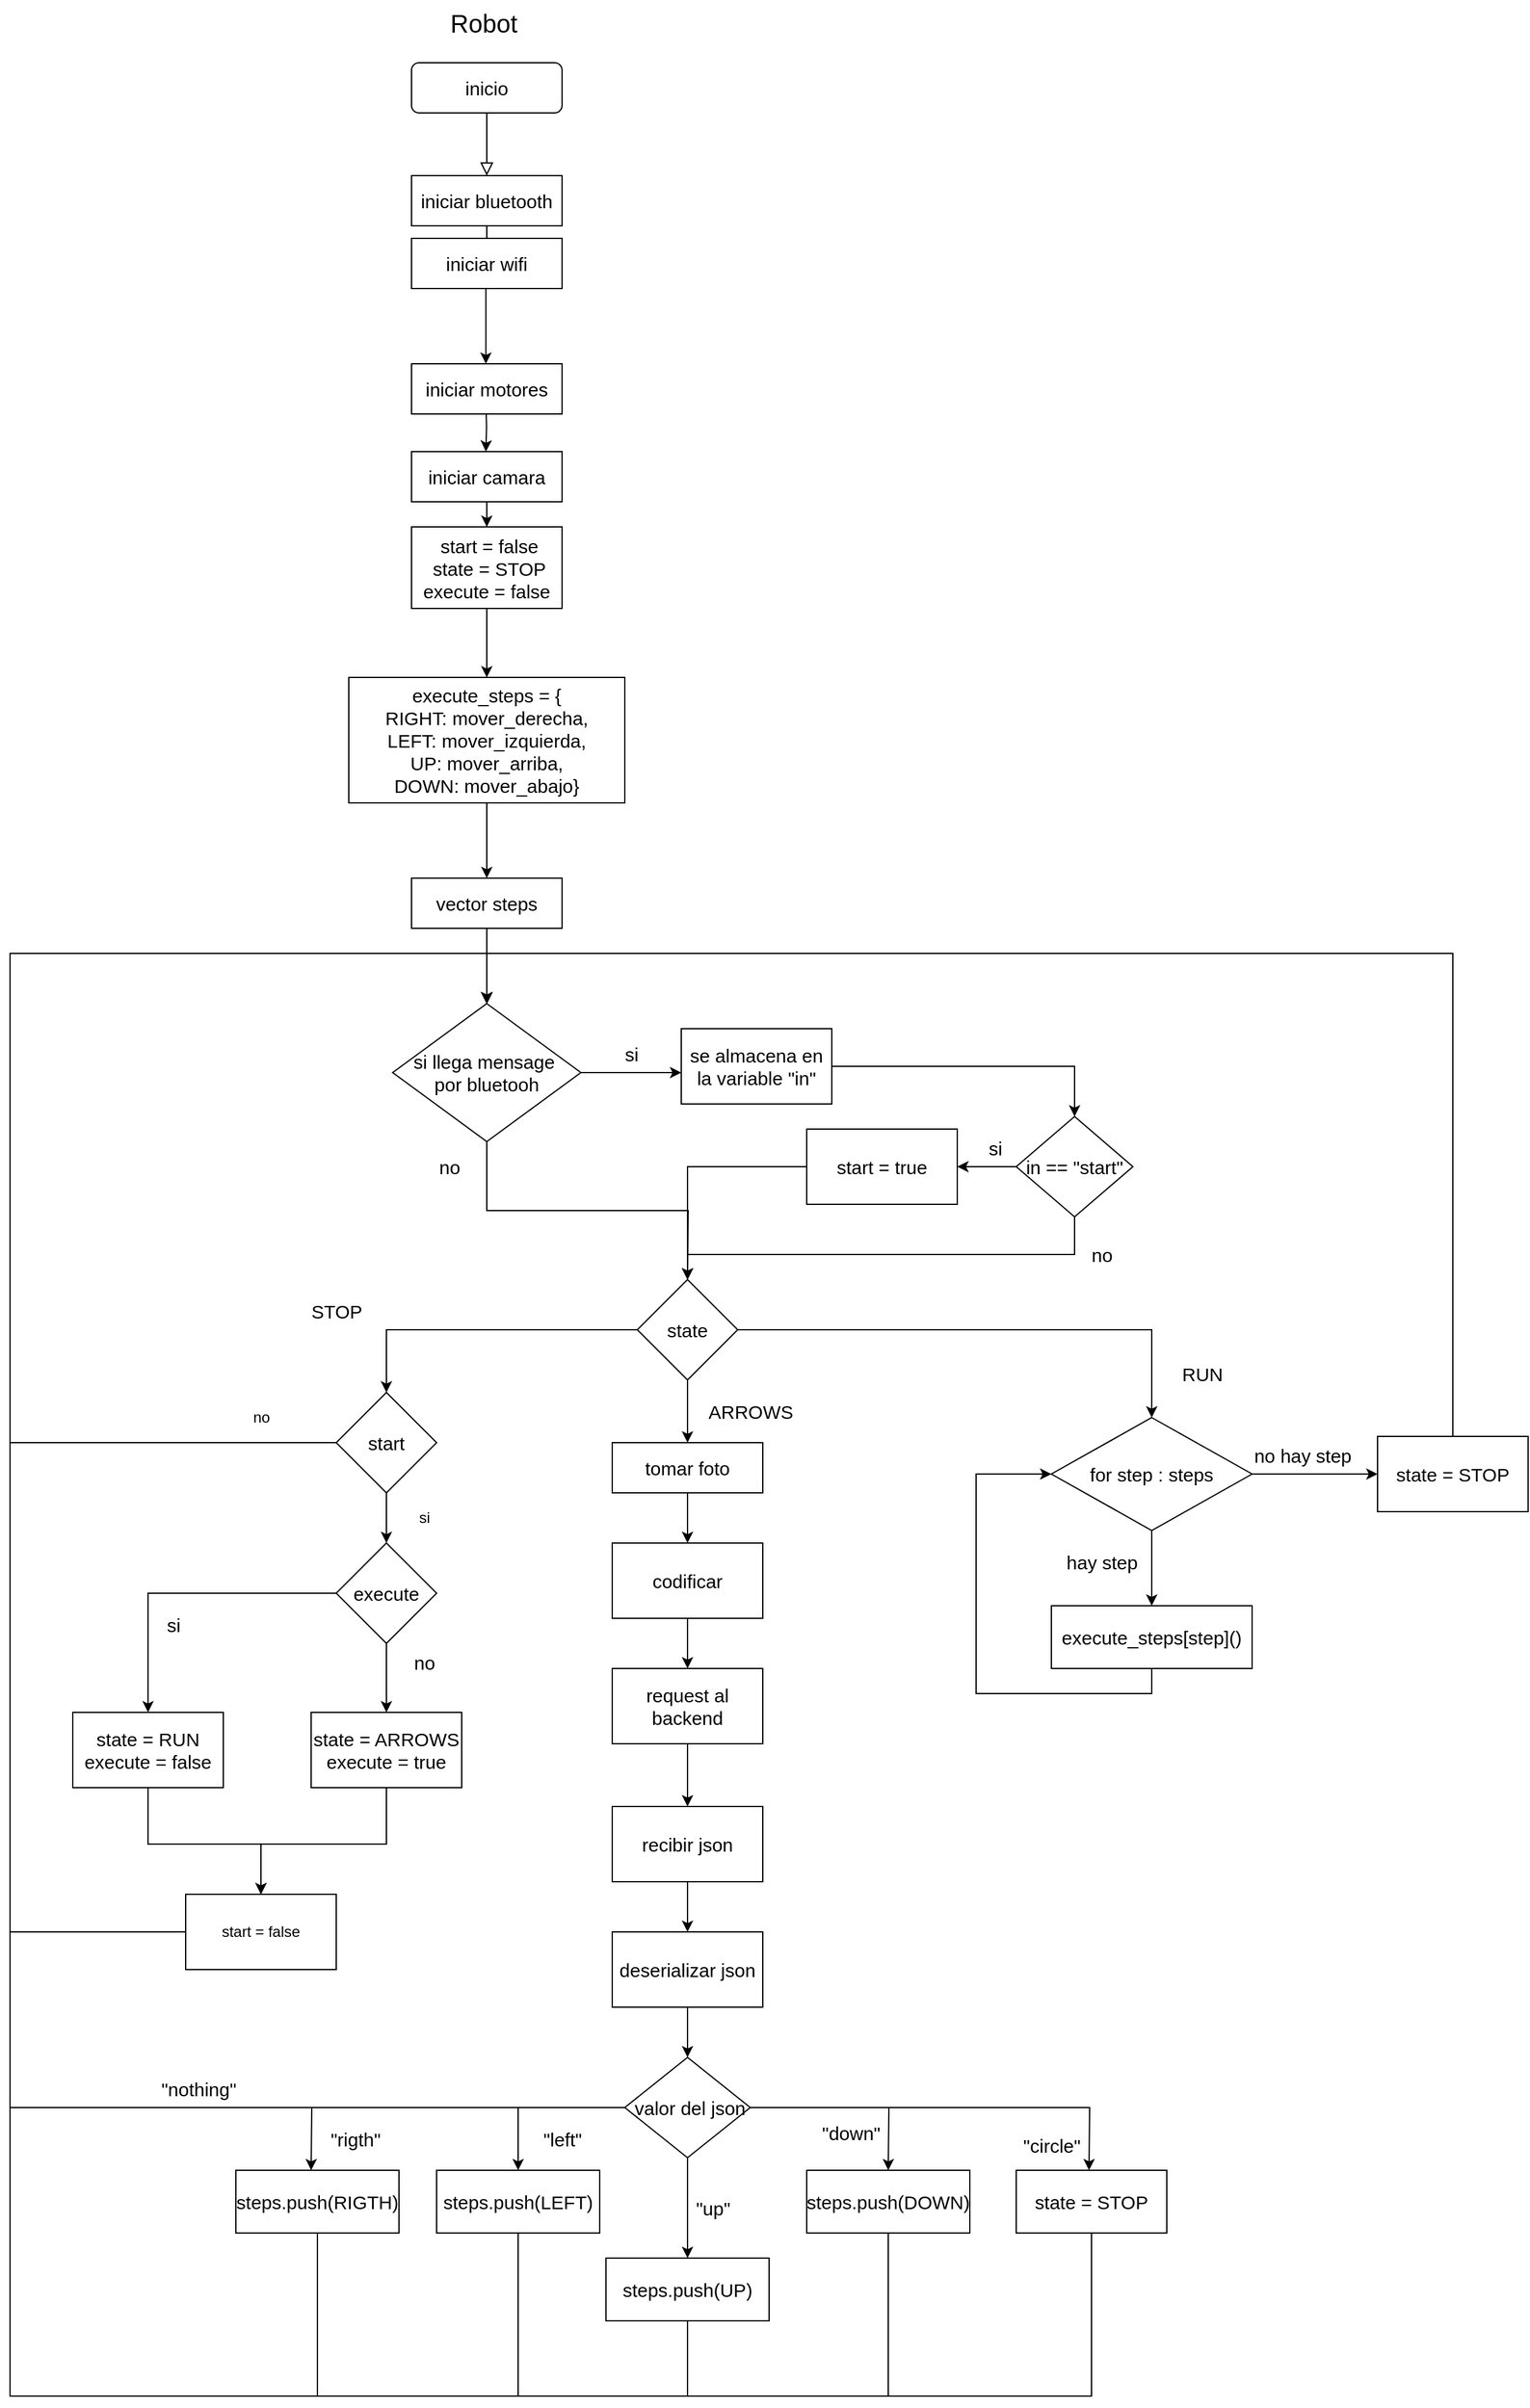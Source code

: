 <mxfile version="20.3.0" type="device"><diagram id="C5RBs43oDa-KdzZeNtuy" name="Page-1"><mxGraphModel dx="1931" dy="1254" grid="1" gridSize="10" guides="1" tooltips="1" connect="1" arrows="1" fold="1" page="1" pageScale="1" pageWidth="827" pageHeight="1169" math="0" shadow="0"><root><mxCell id="WIyWlLk6GJQsqaUBKTNV-0"/><mxCell id="WIyWlLk6GJQsqaUBKTNV-1" parent="WIyWlLk6GJQsqaUBKTNV-0"/><mxCell id="WIyWlLk6GJQsqaUBKTNV-2" value="" style="rounded=0;html=1;jettySize=auto;orthogonalLoop=1;fontSize=11;endArrow=block;endFill=0;endSize=8;strokeWidth=1;shadow=0;labelBackgroundColor=none;edgeStyle=orthogonalEdgeStyle;" parent="WIyWlLk6GJQsqaUBKTNV-1" source="WIyWlLk6GJQsqaUBKTNV-3" edge="1"><mxGeometry relative="1" as="geometry"><mxPoint x="400" y="160" as="targetPoint"/></mxGeometry></mxCell><mxCell id="WIyWlLk6GJQsqaUBKTNV-3" value="&lt;font style=&quot;font-size: 15px;&quot;&gt;inicio&lt;/font&gt;" style="rounded=1;whiteSpace=wrap;html=1;fontSize=12;glass=0;strokeWidth=1;shadow=0;" parent="WIyWlLk6GJQsqaUBKTNV-1" vertex="1"><mxGeometry x="340" y="70" width="120" height="40" as="geometry"/></mxCell><mxCell id="hsDTQF_Vca30icoNeAjS-1" value="Robot" style="text;strokeColor=none;fillColor=none;align=left;verticalAlign=top;spacingLeft=4;spacingRight=4;overflow=hidden;rotatable=0;points=[[0,0.5],[1,0.5]];portConstraint=eastwest;fontSize=20;" parent="WIyWlLk6GJQsqaUBKTNV-1" vertex="1"><mxGeometry x="365" y="20" width="70" height="30" as="geometry"/></mxCell><mxCell id="hsDTQF_Vca30icoNeAjS-4" style="edgeStyle=orthogonalEdgeStyle;rounded=0;orthogonalLoop=1;jettySize=auto;html=1;exitX=0.5;exitY=1;exitDx=0;exitDy=0;entryX=0.5;entryY=0;entryDx=0;entryDy=0;fontSize=15;" parent="WIyWlLk6GJQsqaUBKTNV-1" edge="1"><mxGeometry relative="1" as="geometry"><mxPoint x="400" y="200" as="sourcePoint"/><mxPoint x="400" y="250" as="targetPoint"/></mxGeometry></mxCell><mxCell id="hsDTQF_Vca30icoNeAjS-5" style="edgeStyle=orthogonalEdgeStyle;rounded=0;orthogonalLoop=1;jettySize=auto;html=1;fontSize=15;" parent="WIyWlLk6GJQsqaUBKTNV-1" edge="1"><mxGeometry relative="1" as="geometry"><mxPoint x="399.29" y="310" as="targetPoint"/><mxPoint x="399.29" y="250" as="sourcePoint"/></mxGeometry></mxCell><mxCell id="hsDTQF_Vca30icoNeAjS-7" style="edgeStyle=orthogonalEdgeStyle;rounded=0;orthogonalLoop=1;jettySize=auto;html=1;fontSize=15;" parent="WIyWlLk6GJQsqaUBKTNV-1" edge="1"><mxGeometry relative="1" as="geometry"><mxPoint x="399.29" y="380" as="targetPoint"/><mxPoint x="399.29" y="340" as="sourcePoint"/></mxGeometry></mxCell><mxCell id="hsDTQF_Vca30icoNeAjS-9" value="iniciar bluetooth" style="rounded=0;whiteSpace=wrap;html=1;fontSize=15;" parent="WIyWlLk6GJQsqaUBKTNV-1" vertex="1"><mxGeometry x="340" y="160" width="120" height="40" as="geometry"/></mxCell><mxCell id="hsDTQF_Vca30icoNeAjS-10" value="iniciar wifi" style="rounded=0;whiteSpace=wrap;html=1;fontSize=15;" parent="WIyWlLk6GJQsqaUBKTNV-1" vertex="1"><mxGeometry x="340" y="210" width="120" height="40" as="geometry"/></mxCell><mxCell id="hsDTQF_Vca30icoNeAjS-11" value="iniciar motores" style="rounded=0;whiteSpace=wrap;html=1;fontSize=15;" parent="WIyWlLk6GJQsqaUBKTNV-1" vertex="1"><mxGeometry x="340" y="310" width="120" height="40" as="geometry"/></mxCell><mxCell id="hsDTQF_Vca30icoNeAjS-29" style="edgeStyle=orthogonalEdgeStyle;rounded=0;orthogonalLoop=1;jettySize=auto;html=1;entryX=0.5;entryY=0;entryDx=0;entryDy=0;fontSize=15;" parent="WIyWlLk6GJQsqaUBKTNV-1" source="hsDTQF_Vca30icoNeAjS-12" target="hsDTQF_Vca30icoNeAjS-27" edge="1"><mxGeometry relative="1" as="geometry"/></mxCell><mxCell id="hsDTQF_Vca30icoNeAjS-12" value="iniciar camara" style="rounded=0;whiteSpace=wrap;html=1;fontSize=15;" parent="WIyWlLk6GJQsqaUBKTNV-1" vertex="1"><mxGeometry x="340" y="380" width="120" height="40" as="geometry"/></mxCell><mxCell id="hsDTQF_Vca30icoNeAjS-16" style="edgeStyle=orthogonalEdgeStyle;rounded=0;orthogonalLoop=1;jettySize=auto;html=1;fontSize=15;" parent="WIyWlLk6GJQsqaUBKTNV-1" source="hsDTQF_Vca30icoNeAjS-14" edge="1"><mxGeometry relative="1" as="geometry"><mxPoint x="555" y="875" as="targetPoint"/></mxGeometry></mxCell><mxCell id="hsDTQF_Vca30icoNeAjS-18" style="edgeStyle=orthogonalEdgeStyle;rounded=0;orthogonalLoop=1;jettySize=auto;html=1;exitX=0.5;exitY=1;exitDx=0;exitDy=0;fontSize=15;" parent="WIyWlLk6GJQsqaUBKTNV-1" source="hsDTQF_Vca30icoNeAjS-14" edge="1"><mxGeometry relative="1" as="geometry"><mxPoint x="560" y="1040" as="targetPoint"/></mxGeometry></mxCell><mxCell id="hsDTQF_Vca30icoNeAjS-14" value="si llega mensage&amp;nbsp;&lt;br&gt;por bluetooh" style="rhombus;whiteSpace=wrap;html=1;fontSize=15;" parent="WIyWlLk6GJQsqaUBKTNV-1" vertex="1"><mxGeometry x="325" y="820" width="150" height="110" as="geometry"/></mxCell><mxCell id="hsDTQF_Vca30icoNeAjS-17" value="si" style="text;html=1;align=center;verticalAlign=middle;resizable=0;points=[];autosize=1;strokeColor=none;fillColor=none;fontSize=15;" parent="WIyWlLk6GJQsqaUBKTNV-1" vertex="1"><mxGeometry x="500" y="845" width="30" height="30" as="geometry"/></mxCell><mxCell id="hsDTQF_Vca30icoNeAjS-19" value="no" style="text;html=1;align=center;verticalAlign=middle;resizable=0;points=[];autosize=1;strokeColor=none;fillColor=none;fontSize=15;" parent="WIyWlLk6GJQsqaUBKTNV-1" vertex="1"><mxGeometry x="350" y="935" width="40" height="30" as="geometry"/></mxCell><mxCell id="hsDTQF_Vca30icoNeAjS-21" style="edgeStyle=orthogonalEdgeStyle;rounded=0;orthogonalLoop=1;jettySize=auto;html=1;fontSize=15;entryX=0.5;entryY=0;entryDx=0;entryDy=0;" parent="WIyWlLk6GJQsqaUBKTNV-1" source="hsDTQF_Vca30icoNeAjS-20" target="hsDTQF_Vca30icoNeAjS-23" edge="1"><mxGeometry relative="1" as="geometry"><mxPoint x="865" y="870" as="targetPoint"/></mxGeometry></mxCell><mxCell id="hsDTQF_Vca30icoNeAjS-20" value="se almacena en la variable &quot;in&quot;" style="rounded=0;whiteSpace=wrap;html=1;fontSize=15;" parent="WIyWlLk6GJQsqaUBKTNV-1" vertex="1"><mxGeometry x="555" y="840" width="120" height="60" as="geometry"/></mxCell><mxCell id="hsDTQF_Vca30icoNeAjS-25" style="edgeStyle=orthogonalEdgeStyle;rounded=0;orthogonalLoop=1;jettySize=auto;html=1;fontSize=15;" parent="WIyWlLk6GJQsqaUBKTNV-1" source="hsDTQF_Vca30icoNeAjS-23" edge="1"><mxGeometry relative="1" as="geometry"><mxPoint x="775" y="950" as="targetPoint"/></mxGeometry></mxCell><mxCell id="hsDTQF_Vca30icoNeAjS-42" style="edgeStyle=orthogonalEdgeStyle;rounded=0;orthogonalLoop=1;jettySize=auto;html=1;fontSize=15;entryX=0.5;entryY=0;entryDx=0;entryDy=0;" parent="WIyWlLk6GJQsqaUBKTNV-1" source="hsDTQF_Vca30icoNeAjS-23" target="hsDTQF_Vca30icoNeAjS-32" edge="1"><mxGeometry relative="1" as="geometry"><mxPoint x="868.5" y="1050" as="targetPoint"/><Array as="points"><mxPoint x="869" y="1020"/><mxPoint x="560" y="1020"/></Array></mxGeometry></mxCell><mxCell id="hsDTQF_Vca30icoNeAjS-23" value="in == &quot;start&quot;" style="rhombus;whiteSpace=wrap;html=1;fontSize=15;" parent="WIyWlLk6GJQsqaUBKTNV-1" vertex="1"><mxGeometry x="822" y="910" width="93" height="80" as="geometry"/></mxCell><mxCell id="hsDTQF_Vca30icoNeAjS-41" style="edgeStyle=orthogonalEdgeStyle;rounded=0;orthogonalLoop=1;jettySize=auto;html=1;fontSize=15;entryX=0.5;entryY=0;entryDx=0;entryDy=0;" parent="WIyWlLk6GJQsqaUBKTNV-1" source="hsDTQF_Vca30icoNeAjS-26" target="hsDTQF_Vca30icoNeAjS-32" edge="1"><mxGeometry relative="1" as="geometry"><mxPoint x="400" y="990" as="targetPoint"/></mxGeometry></mxCell><mxCell id="hsDTQF_Vca30icoNeAjS-26" value="start = true" style="rounded=0;whiteSpace=wrap;html=1;fontSize=15;" parent="WIyWlLk6GJQsqaUBKTNV-1" vertex="1"><mxGeometry x="655" y="920" width="120" height="60" as="geometry"/></mxCell><mxCell id="hsDTQF_Vca30icoNeAjS-100" style="edgeStyle=orthogonalEdgeStyle;rounded=0;orthogonalLoop=1;jettySize=auto;html=1;entryX=0.5;entryY=0;entryDx=0;entryDy=0;fontSize=15;" parent="WIyWlLk6GJQsqaUBKTNV-1" source="hsDTQF_Vca30icoNeAjS-27" target="hsDTQF_Vca30icoNeAjS-99" edge="1"><mxGeometry relative="1" as="geometry"/></mxCell><mxCell id="hsDTQF_Vca30icoNeAjS-27" value="&amp;nbsp;start = false&lt;br&gt;&amp;nbsp;state = STOP&lt;br&gt;execute = false" style="rounded=0;whiteSpace=wrap;html=1;fontSize=15;" parent="WIyWlLk6GJQsqaUBKTNV-1" vertex="1"><mxGeometry x="340" y="440" width="120" height="65" as="geometry"/></mxCell><mxCell id="hsDTQF_Vca30icoNeAjS-31" value="si" style="text;html=1;align=center;verticalAlign=middle;resizable=0;points=[];autosize=1;strokeColor=none;fillColor=none;fontSize=15;" parent="WIyWlLk6GJQsqaUBKTNV-1" vertex="1"><mxGeometry x="790" y="920" width="30" height="30" as="geometry"/></mxCell><mxCell id="hsDTQF_Vca30icoNeAjS-50" style="edgeStyle=orthogonalEdgeStyle;rounded=0;orthogonalLoop=1;jettySize=auto;html=1;fontSize=15;" parent="WIyWlLk6GJQsqaUBKTNV-1" source="hsDTQF_Vca30icoNeAjS-32" edge="1"><mxGeometry relative="1" as="geometry"><mxPoint x="560" y="1170" as="targetPoint"/></mxGeometry></mxCell><mxCell id="hsDTQF_Vca30icoNeAjS-96" value="" style="edgeStyle=orthogonalEdgeStyle;rounded=0;orthogonalLoop=1;jettySize=auto;html=1;fontSize=15;" parent="WIyWlLk6GJQsqaUBKTNV-1" source="hsDTQF_Vca30icoNeAjS-32" target="hsDTQF_Vca30icoNeAjS-95" edge="1"><mxGeometry relative="1" as="geometry"/></mxCell><mxCell id="alrfF_r_U31zkunaAAGz-1" value="" style="edgeStyle=orthogonalEdgeStyle;rounded=0;orthogonalLoop=1;jettySize=auto;html=1;" edge="1" parent="WIyWlLk6GJQsqaUBKTNV-1" source="hsDTQF_Vca30icoNeAjS-32" target="alrfF_r_U31zkunaAAGz-0"><mxGeometry relative="1" as="geometry"/></mxCell><mxCell id="hsDTQF_Vca30icoNeAjS-32" value="state" style="rhombus;whiteSpace=wrap;html=1;fontSize=15;" parent="WIyWlLk6GJQsqaUBKTNV-1" vertex="1"><mxGeometry x="520" y="1040" width="80" height="80" as="geometry"/></mxCell><mxCell id="hsDTQF_Vca30icoNeAjS-38" value="" style="edgeStyle=orthogonalEdgeStyle;rounded=0;orthogonalLoop=1;jettySize=auto;html=1;fontSize=15;" parent="WIyWlLk6GJQsqaUBKTNV-1" source="hsDTQF_Vca30icoNeAjS-35" edge="1"><mxGeometry relative="1" as="geometry"><mxPoint x="320" y="1385" as="targetPoint"/></mxGeometry></mxCell><mxCell id="hsDTQF_Vca30icoNeAjS-45" value="" style="edgeStyle=orthogonalEdgeStyle;rounded=0;orthogonalLoop=1;jettySize=auto;html=1;fontSize=15;" parent="WIyWlLk6GJQsqaUBKTNV-1" source="hsDTQF_Vca30icoNeAjS-35" target="hsDTQF_Vca30icoNeAjS-44" edge="1"><mxGeometry relative="1" as="geometry"/></mxCell><mxCell id="hsDTQF_Vca30icoNeAjS-35" value="execute" style="rhombus;whiteSpace=wrap;html=1;fontSize=15;" parent="WIyWlLk6GJQsqaUBKTNV-1" vertex="1"><mxGeometry x="280" y="1250" width="80" height="80" as="geometry"/></mxCell><mxCell id="hsDTQF_Vca30icoNeAjS-36" value="STOP" style="text;html=1;align=center;verticalAlign=middle;resizable=0;points=[];autosize=1;strokeColor=none;fillColor=none;fontSize=15;" parent="WIyWlLk6GJQsqaUBKTNV-1" vertex="1"><mxGeometry x="250" y="1050" width="60" height="30" as="geometry"/></mxCell><mxCell id="alrfF_r_U31zkunaAAGz-9" style="edgeStyle=orthogonalEdgeStyle;rounded=0;orthogonalLoop=1;jettySize=auto;html=1;entryX=0.5;entryY=0;entryDx=0;entryDy=0;" edge="1" parent="WIyWlLk6GJQsqaUBKTNV-1" source="hsDTQF_Vca30icoNeAjS-39" target="alrfF_r_U31zkunaAAGz-8"><mxGeometry relative="1" as="geometry"><Array as="points"><mxPoint x="320" y="1490"/><mxPoint x="220" y="1490"/></Array></mxGeometry></mxCell><mxCell id="hsDTQF_Vca30icoNeAjS-39" value="state = ARROWS&lt;br&gt;execute = true" style="whiteSpace=wrap;html=1;fontSize=15;" parent="WIyWlLk6GJQsqaUBKTNV-1" vertex="1"><mxGeometry x="260" y="1385" width="120" height="60" as="geometry"/></mxCell><mxCell id="hsDTQF_Vca30icoNeAjS-40" value="no" style="text;html=1;align=center;verticalAlign=middle;resizable=0;points=[];autosize=1;strokeColor=none;fillColor=none;fontSize=15;" parent="WIyWlLk6GJQsqaUBKTNV-1" vertex="1"><mxGeometry x="330" y="1330" width="40" height="30" as="geometry"/></mxCell><mxCell id="hsDTQF_Vca30icoNeAjS-43" value="no" style="text;html=1;align=center;verticalAlign=middle;resizable=0;points=[];autosize=1;strokeColor=none;fillColor=none;fontSize=15;" parent="WIyWlLk6GJQsqaUBKTNV-1" vertex="1"><mxGeometry x="870" y="1005" width="40" height="30" as="geometry"/></mxCell><mxCell id="alrfF_r_U31zkunaAAGz-10" style="edgeStyle=orthogonalEdgeStyle;rounded=0;orthogonalLoop=1;jettySize=auto;html=1;exitX=0.5;exitY=1;exitDx=0;exitDy=0;entryX=0.5;entryY=0;entryDx=0;entryDy=0;" edge="1" parent="WIyWlLk6GJQsqaUBKTNV-1" source="hsDTQF_Vca30icoNeAjS-44" target="alrfF_r_U31zkunaAAGz-8"><mxGeometry relative="1" as="geometry"><mxPoint x="220" y="1510" as="targetPoint"/><Array as="points"><mxPoint x="130" y="1490"/><mxPoint x="220" y="1490"/></Array></mxGeometry></mxCell><mxCell id="hsDTQF_Vca30icoNeAjS-44" value="state = RUN&lt;br&gt;execute = false" style="whiteSpace=wrap;html=1;fontSize=15;" parent="WIyWlLk6GJQsqaUBKTNV-1" vertex="1"><mxGeometry x="70" y="1385" width="120" height="60" as="geometry"/></mxCell><mxCell id="hsDTQF_Vca30icoNeAjS-46" value="si" style="text;html=1;align=center;verticalAlign=middle;resizable=0;points=[];autosize=1;strokeColor=none;fillColor=none;fontSize=15;" parent="WIyWlLk6GJQsqaUBKTNV-1" vertex="1"><mxGeometry x="135" y="1300" width="30" height="30" as="geometry"/></mxCell><mxCell id="hsDTQF_Vca30icoNeAjS-53" style="edgeStyle=orthogonalEdgeStyle;rounded=0;orthogonalLoop=1;jettySize=auto;html=1;fontSize=15;" parent="WIyWlLk6GJQsqaUBKTNV-1" source="hsDTQF_Vca30icoNeAjS-52" edge="1"><mxGeometry relative="1" as="geometry"><mxPoint x="560" y="1250" as="targetPoint"/></mxGeometry></mxCell><mxCell id="hsDTQF_Vca30icoNeAjS-52" value="tomar foto" style="rounded=0;whiteSpace=wrap;html=1;fontSize=15;" parent="WIyWlLk6GJQsqaUBKTNV-1" vertex="1"><mxGeometry x="500" y="1170" width="120" height="40" as="geometry"/></mxCell><mxCell id="hsDTQF_Vca30icoNeAjS-55" style="edgeStyle=orthogonalEdgeStyle;rounded=0;orthogonalLoop=1;jettySize=auto;html=1;fontSize=15;" parent="WIyWlLk6GJQsqaUBKTNV-1" source="hsDTQF_Vca30icoNeAjS-54" edge="1"><mxGeometry relative="1" as="geometry"><mxPoint x="560" y="1350" as="targetPoint"/></mxGeometry></mxCell><mxCell id="hsDTQF_Vca30icoNeAjS-54" value="codificar" style="whiteSpace=wrap;html=1;fontSize=15;" parent="WIyWlLk6GJQsqaUBKTNV-1" vertex="1"><mxGeometry x="500" y="1250" width="120" height="60" as="geometry"/></mxCell><mxCell id="hsDTQF_Vca30icoNeAjS-58" style="edgeStyle=orthogonalEdgeStyle;rounded=0;orthogonalLoop=1;jettySize=auto;html=1;fontSize=15;" parent="WIyWlLk6GJQsqaUBKTNV-1" source="hsDTQF_Vca30icoNeAjS-57" edge="1"><mxGeometry relative="1" as="geometry"><mxPoint x="560" y="1460" as="targetPoint"/></mxGeometry></mxCell><mxCell id="hsDTQF_Vca30icoNeAjS-57" value="request al backend" style="whiteSpace=wrap;html=1;fontSize=15;" parent="WIyWlLk6GJQsqaUBKTNV-1" vertex="1"><mxGeometry x="500" y="1350" width="120" height="60" as="geometry"/></mxCell><mxCell id="hsDTQF_Vca30icoNeAjS-62" value="" style="edgeStyle=orthogonalEdgeStyle;rounded=0;orthogonalLoop=1;jettySize=auto;html=1;fontSize=15;" parent="WIyWlLk6GJQsqaUBKTNV-1" source="hsDTQF_Vca30icoNeAjS-59" target="hsDTQF_Vca30icoNeAjS-61" edge="1"><mxGeometry relative="1" as="geometry"/></mxCell><mxCell id="hsDTQF_Vca30icoNeAjS-59" value="recibir json" style="whiteSpace=wrap;html=1;fontSize=15;" parent="WIyWlLk6GJQsqaUBKTNV-1" vertex="1"><mxGeometry x="500" y="1460" width="120" height="60" as="geometry"/></mxCell><mxCell id="hsDTQF_Vca30icoNeAjS-64" value="" style="edgeStyle=orthogonalEdgeStyle;rounded=0;orthogonalLoop=1;jettySize=auto;html=1;fontSize=15;" parent="WIyWlLk6GJQsqaUBKTNV-1" source="hsDTQF_Vca30icoNeAjS-61" edge="1"><mxGeometry relative="1" as="geometry"><mxPoint x="560" y="1660" as="targetPoint"/></mxGeometry></mxCell><mxCell id="hsDTQF_Vca30icoNeAjS-61" value="deserializar json" style="whiteSpace=wrap;html=1;fontSize=15;" parent="WIyWlLk6GJQsqaUBKTNV-1" vertex="1"><mxGeometry x="500" y="1560" width="120" height="60" as="geometry"/></mxCell><mxCell id="hsDTQF_Vca30icoNeAjS-66" style="edgeStyle=orthogonalEdgeStyle;rounded=0;orthogonalLoop=1;jettySize=auto;html=1;fontSize=15;" parent="WIyWlLk6GJQsqaUBKTNV-1" source="hsDTQF_Vca30icoNeAjS-65" edge="1"><mxGeometry relative="1" as="geometry"><mxPoint x="260" y="1750" as="targetPoint"/></mxGeometry></mxCell><mxCell id="hsDTQF_Vca30icoNeAjS-76" value="" style="edgeStyle=orthogonalEdgeStyle;rounded=0;orthogonalLoop=1;jettySize=auto;html=1;fontSize=15;" parent="WIyWlLk6GJQsqaUBKTNV-1" source="hsDTQF_Vca30icoNeAjS-65" target="hsDTQF_Vca30icoNeAjS-75" edge="1"><mxGeometry relative="1" as="geometry"/></mxCell><mxCell id="hsDTQF_Vca30icoNeAjS-77" style="edgeStyle=orthogonalEdgeStyle;rounded=0;orthogonalLoop=1;jettySize=auto;html=1;fontSize=15;entryX=0.5;entryY=0;entryDx=0;entryDy=0;" parent="WIyWlLk6GJQsqaUBKTNV-1" source="hsDTQF_Vca30icoNeAjS-65" target="hsDTQF_Vca30icoNeAjS-78" edge="1"><mxGeometry relative="1" as="geometry"><mxPoint x="560" y="1790" as="targetPoint"/></mxGeometry></mxCell><mxCell id="hsDTQF_Vca30icoNeAjS-79" style="edgeStyle=orthogonalEdgeStyle;rounded=0;orthogonalLoop=1;jettySize=auto;html=1;fontSize=15;" parent="WIyWlLk6GJQsqaUBKTNV-1" source="hsDTQF_Vca30icoNeAjS-65" edge="1"><mxGeometry relative="1" as="geometry"><mxPoint x="720" y="1750" as="targetPoint"/></mxGeometry></mxCell><mxCell id="hsDTQF_Vca30icoNeAjS-81" style="edgeStyle=orthogonalEdgeStyle;rounded=0;orthogonalLoop=1;jettySize=auto;html=1;fontSize=15;" parent="WIyWlLk6GJQsqaUBKTNV-1" source="hsDTQF_Vca30icoNeAjS-65" edge="1"><mxGeometry relative="1" as="geometry"><mxPoint x="880" y="1750" as="targetPoint"/></mxGeometry></mxCell><mxCell id="hsDTQF_Vca30icoNeAjS-87" style="edgeStyle=orthogonalEdgeStyle;rounded=0;orthogonalLoop=1;jettySize=auto;html=1;entryX=0.5;entryY=0;entryDx=0;entryDy=0;fontSize=15;" parent="WIyWlLk6GJQsqaUBKTNV-1" source="hsDTQF_Vca30icoNeAjS-65" target="hsDTQF_Vca30icoNeAjS-14" edge="1"><mxGeometry relative="1" as="geometry"><Array as="points"><mxPoint x="20" y="1700"/><mxPoint x="20" y="780"/><mxPoint x="400" y="780"/></Array></mxGeometry></mxCell><mxCell id="hsDTQF_Vca30icoNeAjS-65" value="&amp;nbsp;valor del json" style="rhombus;whiteSpace=wrap;html=1;fontSize=15;" parent="WIyWlLk6GJQsqaUBKTNV-1" vertex="1"><mxGeometry x="510" y="1660" width="100" height="80" as="geometry"/></mxCell><mxCell id="hsDTQF_Vca30icoNeAjS-69" style="edgeStyle=orthogonalEdgeStyle;rounded=0;orthogonalLoop=1;jettySize=auto;html=1;entryX=0.5;entryY=0;entryDx=0;entryDy=0;fontSize=15;" parent="WIyWlLk6GJQsqaUBKTNV-1" source="hsDTQF_Vca30icoNeAjS-68" target="hsDTQF_Vca30icoNeAjS-14" edge="1"><mxGeometry relative="1" as="geometry"/></mxCell><mxCell id="hsDTQF_Vca30icoNeAjS-68" value="vector steps" style="whiteSpace=wrap;html=1;fontSize=15;" parent="WIyWlLk6GJQsqaUBKTNV-1" vertex="1"><mxGeometry x="340" y="720" width="120" height="40" as="geometry"/></mxCell><mxCell id="hsDTQF_Vca30icoNeAjS-70" value="ARROWS" style="text;html=1;align=center;verticalAlign=middle;resizable=0;points=[];autosize=1;strokeColor=none;fillColor=none;fontSize=15;" parent="WIyWlLk6GJQsqaUBKTNV-1" vertex="1"><mxGeometry x="565" y="1130" width="90" height="30" as="geometry"/></mxCell><mxCell id="hsDTQF_Vca30icoNeAjS-72" value="&quot;rigth&quot;" style="text;html=1;align=center;verticalAlign=middle;resizable=0;points=[];autosize=1;strokeColor=none;fillColor=none;fontSize=15;" parent="WIyWlLk6GJQsqaUBKTNV-1" vertex="1"><mxGeometry x="265" y="1710" width="60" height="30" as="geometry"/></mxCell><mxCell id="hsDTQF_Vca30icoNeAjS-89" style="edgeStyle=orthogonalEdgeStyle;rounded=0;orthogonalLoop=1;jettySize=auto;html=1;entryX=0.5;entryY=0;entryDx=0;entryDy=0;fontSize=15;" parent="WIyWlLk6GJQsqaUBKTNV-1" source="hsDTQF_Vca30icoNeAjS-73" target="hsDTQF_Vca30icoNeAjS-14" edge="1"><mxGeometry relative="1" as="geometry"><Array as="points"><mxPoint x="265" y="1930"/><mxPoint x="20" y="1930"/><mxPoint x="20" y="780"/><mxPoint x="400" y="780"/></Array></mxGeometry></mxCell><mxCell id="hsDTQF_Vca30icoNeAjS-73" value="steps.push(RIGTH)" style="whiteSpace=wrap;html=1;fontSize=15;" parent="WIyWlLk6GJQsqaUBKTNV-1" vertex="1"><mxGeometry x="200" y="1750" width="130" height="50" as="geometry"/></mxCell><mxCell id="hsDTQF_Vca30icoNeAjS-90" style="edgeStyle=orthogonalEdgeStyle;rounded=0;orthogonalLoop=1;jettySize=auto;html=1;entryX=0.5;entryY=0;entryDx=0;entryDy=0;fontSize=15;" parent="WIyWlLk6GJQsqaUBKTNV-1" source="hsDTQF_Vca30icoNeAjS-75" target="hsDTQF_Vca30icoNeAjS-14" edge="1"><mxGeometry relative="1" as="geometry"><Array as="points"><mxPoint x="425" y="1930"/><mxPoint x="20" y="1930"/><mxPoint x="20" y="780"/><mxPoint x="400" y="780"/></Array></mxGeometry></mxCell><mxCell id="hsDTQF_Vca30icoNeAjS-75" value="steps.push(LEFT)" style="whiteSpace=wrap;html=1;fontSize=15;" parent="WIyWlLk6GJQsqaUBKTNV-1" vertex="1"><mxGeometry x="360" y="1750" width="130" height="50" as="geometry"/></mxCell><mxCell id="hsDTQF_Vca30icoNeAjS-91" style="edgeStyle=orthogonalEdgeStyle;rounded=0;orthogonalLoop=1;jettySize=auto;html=1;entryX=0.5;entryY=0;entryDx=0;entryDy=0;fontSize=15;" parent="WIyWlLk6GJQsqaUBKTNV-1" source="hsDTQF_Vca30icoNeAjS-78" target="hsDTQF_Vca30icoNeAjS-14" edge="1"><mxGeometry relative="1" as="geometry"><Array as="points"><mxPoint x="560" y="1930"/><mxPoint x="20" y="1930"/><mxPoint x="20" y="780"/><mxPoint x="400" y="780"/></Array></mxGeometry></mxCell><mxCell id="hsDTQF_Vca30icoNeAjS-78" value="steps.push(UP)" style="whiteSpace=wrap;html=1;fontSize=15;" parent="WIyWlLk6GJQsqaUBKTNV-1" vertex="1"><mxGeometry x="495" y="1820" width="130" height="50" as="geometry"/></mxCell><mxCell id="hsDTQF_Vca30icoNeAjS-92" style="edgeStyle=orthogonalEdgeStyle;rounded=0;orthogonalLoop=1;jettySize=auto;html=1;entryX=0.5;entryY=0;entryDx=0;entryDy=0;fontSize=15;" parent="WIyWlLk6GJQsqaUBKTNV-1" source="hsDTQF_Vca30icoNeAjS-80" target="hsDTQF_Vca30icoNeAjS-14" edge="1"><mxGeometry relative="1" as="geometry"><Array as="points"><mxPoint x="720" y="1930"/><mxPoint x="20" y="1930"/><mxPoint x="20" y="780"/><mxPoint x="400" y="780"/></Array></mxGeometry></mxCell><mxCell id="hsDTQF_Vca30icoNeAjS-80" value="steps.push(DOWN)" style="whiteSpace=wrap;html=1;fontSize=15;" parent="WIyWlLk6GJQsqaUBKTNV-1" vertex="1"><mxGeometry x="655" y="1750" width="130" height="50" as="geometry"/></mxCell><mxCell id="hsDTQF_Vca30icoNeAjS-94" style="edgeStyle=orthogonalEdgeStyle;rounded=0;orthogonalLoop=1;jettySize=auto;html=1;entryX=0.5;entryY=0;entryDx=0;entryDy=0;fontSize=15;" parent="WIyWlLk6GJQsqaUBKTNV-1" source="hsDTQF_Vca30icoNeAjS-82" target="hsDTQF_Vca30icoNeAjS-14" edge="1"><mxGeometry relative="1" as="geometry"><Array as="points"><mxPoint x="882" y="1930"/><mxPoint x="20" y="1930"/><mxPoint x="20" y="780"/><mxPoint x="400" y="780"/></Array></mxGeometry></mxCell><mxCell id="hsDTQF_Vca30icoNeAjS-82" value="state = STOP" style="whiteSpace=wrap;html=1;fontSize=15;" parent="WIyWlLk6GJQsqaUBKTNV-1" vertex="1"><mxGeometry x="822" y="1750" width="120" height="50" as="geometry"/></mxCell><mxCell id="hsDTQF_Vca30icoNeAjS-83" value="&quot;left&quot;" style="text;html=1;align=center;verticalAlign=middle;resizable=0;points=[];autosize=1;strokeColor=none;fillColor=none;fontSize=15;" parent="WIyWlLk6GJQsqaUBKTNV-1" vertex="1"><mxGeometry x="435" y="1710" width="50" height="30" as="geometry"/></mxCell><mxCell id="hsDTQF_Vca30icoNeAjS-84" value="&quot;up&quot;" style="text;html=1;align=center;verticalAlign=middle;resizable=0;points=[];autosize=1;strokeColor=none;fillColor=none;fontSize=15;" parent="WIyWlLk6GJQsqaUBKTNV-1" vertex="1"><mxGeometry x="555" y="1765" width="50" height="30" as="geometry"/></mxCell><mxCell id="hsDTQF_Vca30icoNeAjS-85" value="&quot;down&quot;" style="text;html=1;align=center;verticalAlign=middle;resizable=0;points=[];autosize=1;strokeColor=none;fillColor=none;fontSize=15;" parent="WIyWlLk6GJQsqaUBKTNV-1" vertex="1"><mxGeometry x="655" y="1705" width="70" height="30" as="geometry"/></mxCell><mxCell id="hsDTQF_Vca30icoNeAjS-86" value="&quot;circle&quot;" style="text;html=1;align=center;verticalAlign=middle;resizable=0;points=[];autosize=1;strokeColor=none;fillColor=none;fontSize=15;" parent="WIyWlLk6GJQsqaUBKTNV-1" vertex="1"><mxGeometry x="815" y="1715" width="70" height="30" as="geometry"/></mxCell><mxCell id="hsDTQF_Vca30icoNeAjS-88" value="&quot;nothing&quot;" style="text;html=1;align=center;verticalAlign=middle;resizable=0;points=[];autosize=1;strokeColor=none;fillColor=none;fontSize=15;" parent="WIyWlLk6GJQsqaUBKTNV-1" vertex="1"><mxGeometry x="130" y="1670" width="80" height="30" as="geometry"/></mxCell><mxCell id="hsDTQF_Vca30icoNeAjS-103" style="edgeStyle=orthogonalEdgeStyle;rounded=0;orthogonalLoop=1;jettySize=auto;html=1;fontSize=15;entryX=0.5;entryY=0;entryDx=0;entryDy=0;" parent="WIyWlLk6GJQsqaUBKTNV-1" source="hsDTQF_Vca30icoNeAjS-95" target="hsDTQF_Vca30icoNeAjS-104" edge="1"><mxGeometry relative="1" as="geometry"><mxPoint x="930" y="1330" as="targetPoint"/></mxGeometry></mxCell><mxCell id="hsDTQF_Vca30icoNeAjS-109" value="" style="edgeStyle=orthogonalEdgeStyle;rounded=0;orthogonalLoop=1;jettySize=auto;html=1;fontSize=15;" parent="WIyWlLk6GJQsqaUBKTNV-1" source="hsDTQF_Vca30icoNeAjS-95" target="hsDTQF_Vca30icoNeAjS-108" edge="1"><mxGeometry relative="1" as="geometry"/></mxCell><mxCell id="hsDTQF_Vca30icoNeAjS-95" value="for step : steps" style="rhombus;whiteSpace=wrap;html=1;fontSize=15;" parent="WIyWlLk6GJQsqaUBKTNV-1" vertex="1"><mxGeometry x="850" y="1150" width="160" height="90" as="geometry"/></mxCell><mxCell id="hsDTQF_Vca30icoNeAjS-101" style="edgeStyle=orthogonalEdgeStyle;rounded=0;orthogonalLoop=1;jettySize=auto;html=1;entryX=0.5;entryY=0;entryDx=0;entryDy=0;fontSize=15;" parent="WIyWlLk6GJQsqaUBKTNV-1" source="hsDTQF_Vca30icoNeAjS-99" target="hsDTQF_Vca30icoNeAjS-68" edge="1"><mxGeometry relative="1" as="geometry"/></mxCell><mxCell id="hsDTQF_Vca30icoNeAjS-99" value="execute_steps = {&lt;br&gt;RIGHT: mover_derecha,&lt;br&gt;LEFT: mover_izquierda,&lt;br&gt;UP: mover_arriba,&lt;br&gt;DOWN: mover_abajo}" style="whiteSpace=wrap;html=1;fontSize=15;" parent="WIyWlLk6GJQsqaUBKTNV-1" vertex="1"><mxGeometry x="290" y="560" width="220" height="100" as="geometry"/></mxCell><mxCell id="hsDTQF_Vca30icoNeAjS-102" value="RUN" style="text;html=1;align=center;verticalAlign=middle;resizable=0;points=[];autosize=1;strokeColor=none;fillColor=none;fontSize=15;" parent="WIyWlLk6GJQsqaUBKTNV-1" vertex="1"><mxGeometry x="940" y="1100" width="60" height="30" as="geometry"/></mxCell><mxCell id="hsDTQF_Vca30icoNeAjS-106" style="edgeStyle=orthogonalEdgeStyle;rounded=0;orthogonalLoop=1;jettySize=auto;html=1;entryX=0;entryY=0.5;entryDx=0;entryDy=0;fontSize=15;" parent="WIyWlLk6GJQsqaUBKTNV-1" source="hsDTQF_Vca30icoNeAjS-104" target="hsDTQF_Vca30icoNeAjS-95" edge="1"><mxGeometry relative="1" as="geometry"><Array as="points"><mxPoint x="930" y="1370"/><mxPoint x="790" y="1370"/><mxPoint x="790" y="1195"/></Array></mxGeometry></mxCell><mxCell id="hsDTQF_Vca30icoNeAjS-104" value="execute_steps[step]()" style="whiteSpace=wrap;html=1;fontSize=15;" parent="WIyWlLk6GJQsqaUBKTNV-1" vertex="1"><mxGeometry x="850" y="1300" width="160" height="50" as="geometry"/></mxCell><mxCell id="hsDTQF_Vca30icoNeAjS-105" value="hay step" style="text;html=1;align=center;verticalAlign=middle;resizable=0;points=[];autosize=1;strokeColor=none;fillColor=none;fontSize=15;" parent="WIyWlLk6GJQsqaUBKTNV-1" vertex="1"><mxGeometry x="850" y="1250" width="80" height="30" as="geometry"/></mxCell><mxCell id="hsDTQF_Vca30icoNeAjS-111" style="edgeStyle=orthogonalEdgeStyle;rounded=0;orthogonalLoop=1;jettySize=auto;html=1;entryX=0.5;entryY=0;entryDx=0;entryDy=0;fontSize=15;" parent="WIyWlLk6GJQsqaUBKTNV-1" source="hsDTQF_Vca30icoNeAjS-108" target="hsDTQF_Vca30icoNeAjS-14" edge="1"><mxGeometry relative="1" as="geometry"><Array as="points"><mxPoint x="1170" y="780"/><mxPoint x="400" y="780"/></Array></mxGeometry></mxCell><mxCell id="hsDTQF_Vca30icoNeAjS-108" value="state = STOP" style="whiteSpace=wrap;html=1;fontSize=15;" parent="WIyWlLk6GJQsqaUBKTNV-1" vertex="1"><mxGeometry x="1110" y="1165" width="120" height="60" as="geometry"/></mxCell><mxCell id="hsDTQF_Vca30icoNeAjS-110" value="no hay step" style="text;html=1;align=center;verticalAlign=middle;resizable=0;points=[];autosize=1;strokeColor=none;fillColor=none;fontSize=15;" parent="WIyWlLk6GJQsqaUBKTNV-1" vertex="1"><mxGeometry x="1000" y="1165" width="100" height="30" as="geometry"/></mxCell><mxCell id="alrfF_r_U31zkunaAAGz-3" style="edgeStyle=orthogonalEdgeStyle;rounded=0;orthogonalLoop=1;jettySize=auto;html=1;exitX=0.5;exitY=1;exitDx=0;exitDy=0;entryX=0.5;entryY=0;entryDx=0;entryDy=0;" edge="1" parent="WIyWlLk6GJQsqaUBKTNV-1" source="alrfF_r_U31zkunaAAGz-0" target="hsDTQF_Vca30icoNeAjS-35"><mxGeometry relative="1" as="geometry"/></mxCell><mxCell id="alrfF_r_U31zkunaAAGz-5" style="edgeStyle=orthogonalEdgeStyle;rounded=0;orthogonalLoop=1;jettySize=auto;html=1;entryX=0.5;entryY=0;entryDx=0;entryDy=0;" edge="1" parent="WIyWlLk6GJQsqaUBKTNV-1" source="alrfF_r_U31zkunaAAGz-0" target="hsDTQF_Vca30icoNeAjS-14"><mxGeometry relative="1" as="geometry"><Array as="points"><mxPoint x="20" y="1170"/><mxPoint x="20" y="780"/><mxPoint x="400" y="780"/></Array></mxGeometry></mxCell><mxCell id="alrfF_r_U31zkunaAAGz-0" value="start" style="rhombus;whiteSpace=wrap;html=1;fontSize=15;" vertex="1" parent="WIyWlLk6GJQsqaUBKTNV-1"><mxGeometry x="280" y="1130" width="80" height="80" as="geometry"/></mxCell><mxCell id="alrfF_r_U31zkunaAAGz-4" value="si" style="text;html=1;align=center;verticalAlign=middle;resizable=0;points=[];autosize=1;strokeColor=none;fillColor=none;" vertex="1" parent="WIyWlLk6GJQsqaUBKTNV-1"><mxGeometry x="335" y="1215" width="30" height="30" as="geometry"/></mxCell><mxCell id="alrfF_r_U31zkunaAAGz-6" value="no" style="text;html=1;align=center;verticalAlign=middle;resizable=0;points=[];autosize=1;strokeColor=none;fillColor=none;" vertex="1" parent="WIyWlLk6GJQsqaUBKTNV-1"><mxGeometry x="200" y="1135" width="40" height="30" as="geometry"/></mxCell><mxCell id="alrfF_r_U31zkunaAAGz-11" style="edgeStyle=orthogonalEdgeStyle;rounded=0;orthogonalLoop=1;jettySize=auto;html=1;entryX=0.5;entryY=0;entryDx=0;entryDy=0;" edge="1" parent="WIyWlLk6GJQsqaUBKTNV-1" source="alrfF_r_U31zkunaAAGz-8" target="hsDTQF_Vca30icoNeAjS-14"><mxGeometry relative="1" as="geometry"><Array as="points"><mxPoint x="20" y="1560"/><mxPoint x="20" y="780"/><mxPoint x="400" y="780"/></Array></mxGeometry></mxCell><mxCell id="alrfF_r_U31zkunaAAGz-8" value="start = false" style="whiteSpace=wrap;html=1;" vertex="1" parent="WIyWlLk6GJQsqaUBKTNV-1"><mxGeometry x="160" y="1530" width="120" height="60" as="geometry"/></mxCell></root></mxGraphModel></diagram></mxfile>